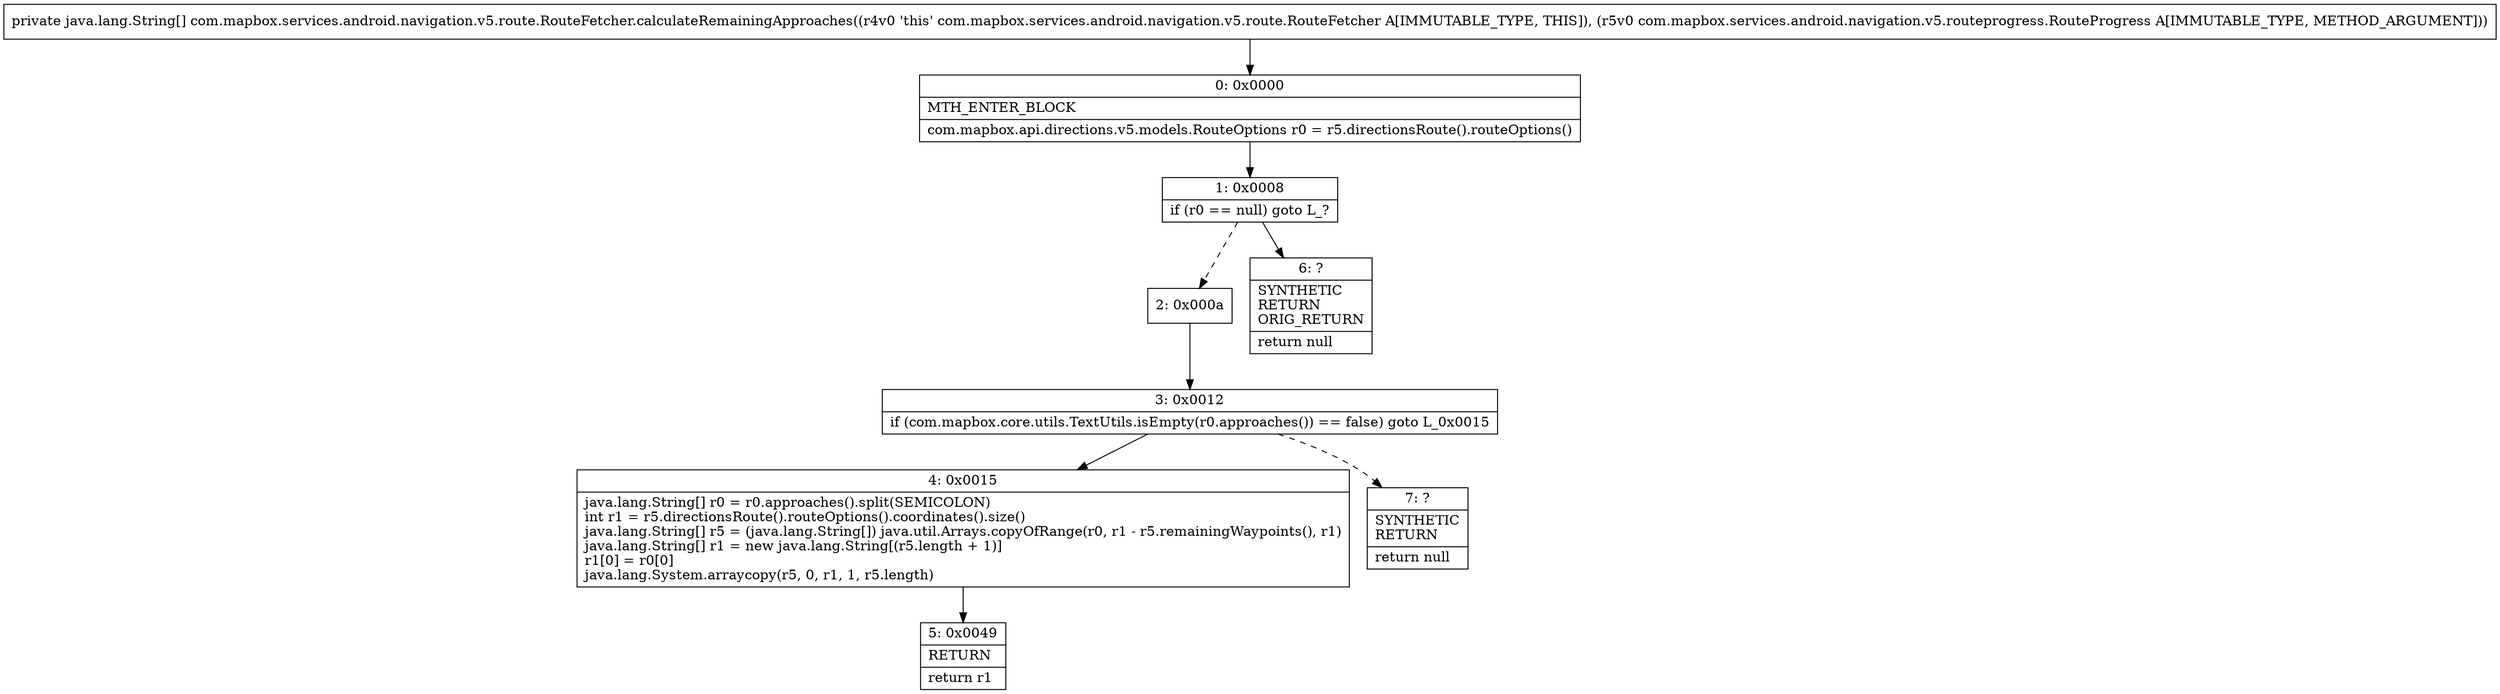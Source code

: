 digraph "CFG forcom.mapbox.services.android.navigation.v5.route.RouteFetcher.calculateRemainingApproaches(Lcom\/mapbox\/services\/android\/navigation\/v5\/routeprogress\/RouteProgress;)[Ljava\/lang\/String;" {
Node_0 [shape=record,label="{0\:\ 0x0000|MTH_ENTER_BLOCK\l|com.mapbox.api.directions.v5.models.RouteOptions r0 = r5.directionsRoute().routeOptions()\l}"];
Node_1 [shape=record,label="{1\:\ 0x0008|if (r0 == null) goto L_?\l}"];
Node_2 [shape=record,label="{2\:\ 0x000a}"];
Node_3 [shape=record,label="{3\:\ 0x0012|if (com.mapbox.core.utils.TextUtils.isEmpty(r0.approaches()) == false) goto L_0x0015\l}"];
Node_4 [shape=record,label="{4\:\ 0x0015|java.lang.String[] r0 = r0.approaches().split(SEMICOLON)\lint r1 = r5.directionsRoute().routeOptions().coordinates().size()\ljava.lang.String[] r5 = (java.lang.String[]) java.util.Arrays.copyOfRange(r0, r1 \- r5.remainingWaypoints(), r1)\ljava.lang.String[] r1 = new java.lang.String[(r5.length + 1)]\lr1[0] = r0[0]\ljava.lang.System.arraycopy(r5, 0, r1, 1, r5.length)\l}"];
Node_5 [shape=record,label="{5\:\ 0x0049|RETURN\l|return r1\l}"];
Node_6 [shape=record,label="{6\:\ ?|SYNTHETIC\lRETURN\lORIG_RETURN\l|return null\l}"];
Node_7 [shape=record,label="{7\:\ ?|SYNTHETIC\lRETURN\l|return null\l}"];
MethodNode[shape=record,label="{private java.lang.String[] com.mapbox.services.android.navigation.v5.route.RouteFetcher.calculateRemainingApproaches((r4v0 'this' com.mapbox.services.android.navigation.v5.route.RouteFetcher A[IMMUTABLE_TYPE, THIS]), (r5v0 com.mapbox.services.android.navigation.v5.routeprogress.RouteProgress A[IMMUTABLE_TYPE, METHOD_ARGUMENT])) }"];
MethodNode -> Node_0;
Node_0 -> Node_1;
Node_1 -> Node_2[style=dashed];
Node_1 -> Node_6;
Node_2 -> Node_3;
Node_3 -> Node_4;
Node_3 -> Node_7[style=dashed];
Node_4 -> Node_5;
}

